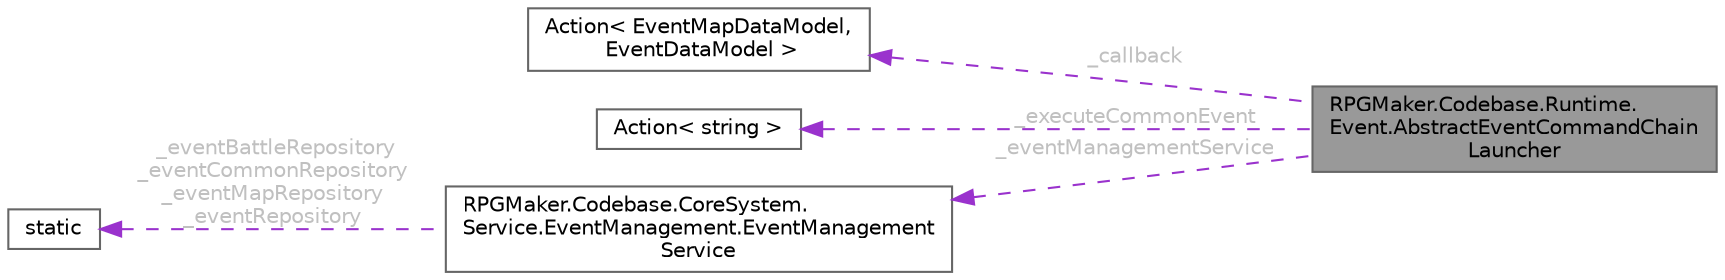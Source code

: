 digraph "RPGMaker.Codebase.Runtime.Event.AbstractEventCommandChainLauncher"
{
 // LATEX_PDF_SIZE
  bgcolor="transparent";
  edge [fontname=Helvetica,fontsize=10,labelfontname=Helvetica,labelfontsize=10];
  node [fontname=Helvetica,fontsize=10,shape=box,height=0.2,width=0.4];
  rankdir="LR";
  Node1 [id="Node000001",label="RPGMaker.Codebase.Runtime.\lEvent.AbstractEventCommandChain\lLauncher",height=0.2,width=0.4,color="gray40", fillcolor="grey60", style="filled", fontcolor="black",tooltip="😁 イベントのChainLauncherの基底クラス"];
  Node2 -> Node1 [id="edge1_Node000001_Node000002",dir="back",color="darkorchid3",style="dashed",tooltip=" ",label=" _callback",fontcolor="grey" ];
  Node2 [id="Node000002",label="Action\< EventMapDataModel,\l EventDataModel \>",height=0.2,width=0.4,color="gray40", fillcolor="white", style="filled",tooltip=" "];
  Node3 -> Node1 [id="edge2_Node000001_Node000003",dir="back",color="darkorchid3",style="dashed",tooltip=" ",label=" _executeCommonEvent",fontcolor="grey" ];
  Node3 [id="Node000003",label="Action\< string \>",height=0.2,width=0.4,color="gray40", fillcolor="white", style="filled",tooltip=" "];
  Node4 -> Node1 [id="edge3_Node000001_Node000004",dir="back",color="darkorchid3",style="dashed",tooltip=" ",label=" _eventManagementService",fontcolor="grey" ];
  Node4 [id="Node000004",label="RPGMaker.Codebase.CoreSystem.\lService.EventManagement.EventManagement\lService",height=0.2,width=0.4,color="gray40", fillcolor="white", style="filled",URL="$d5/d7b/class_r_p_g_maker_1_1_codebase_1_1_core_system_1_1_service_1_1_event_management_1_1_event_management_service.html",tooltip="😁 イベント管理サービス"];
  Node5 -> Node4 [id="edge4_Node000004_Node000005",dir="back",color="darkorchid3",style="dashed",tooltip=" ",label=" _eventBattleRepository\n_eventCommonRepository\n_eventMapRepository\n_eventRepository",fontcolor="grey" ];
  Node5 [id="Node000005",label="static",height=0.2,width=0.4,color="gray40", fillcolor="white", style="filled",tooltip=" "];
}
